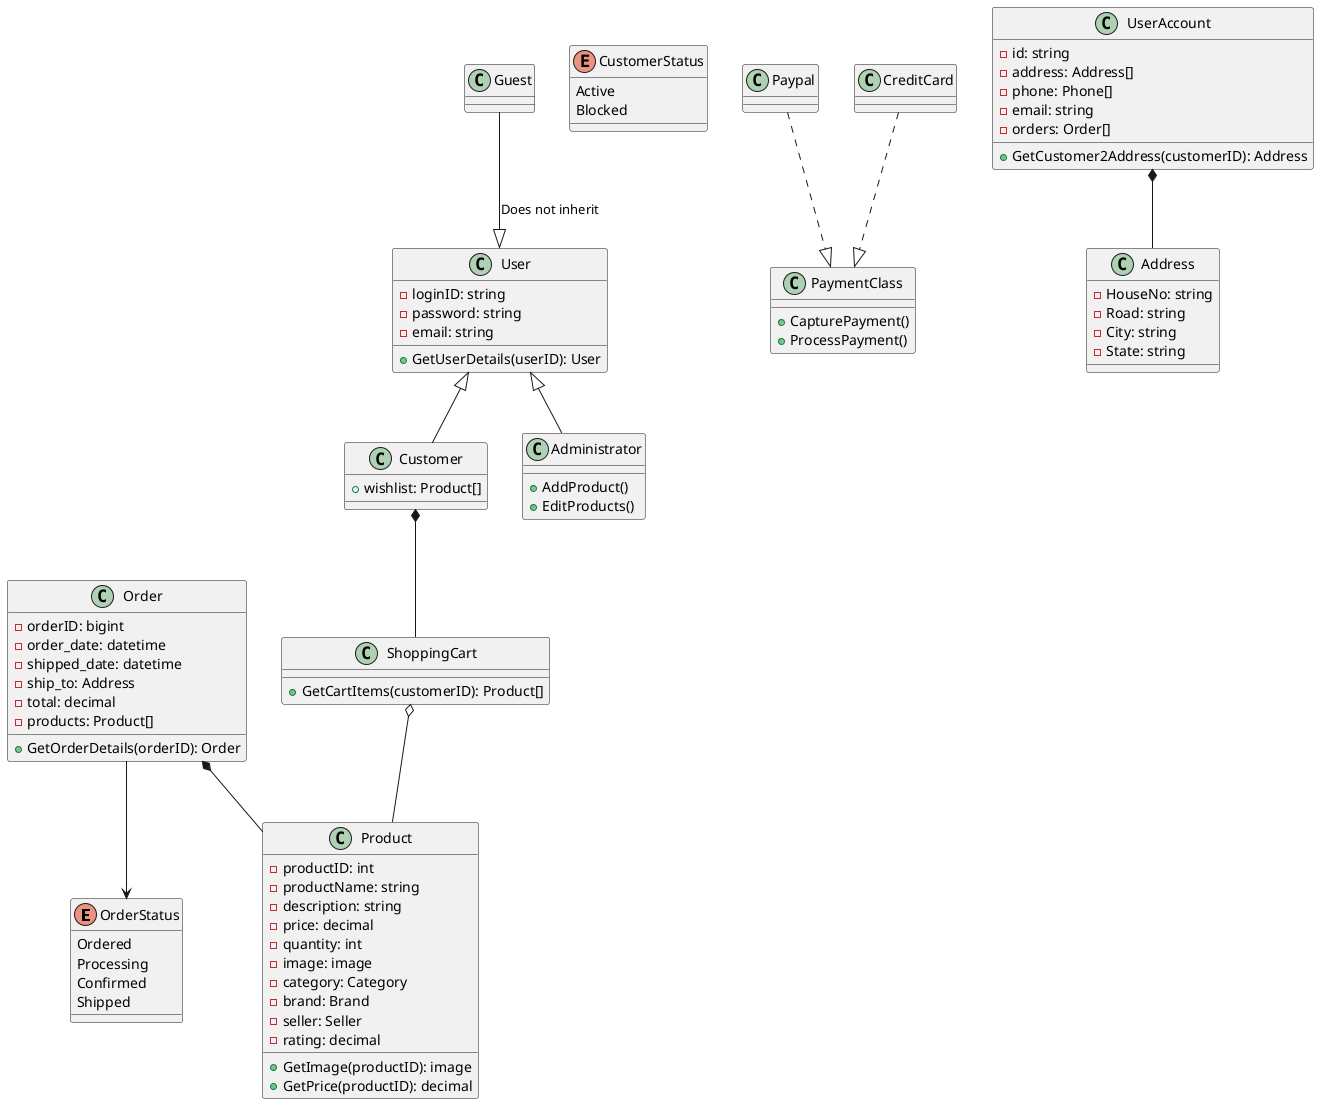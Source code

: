 @startuml
' Định nghĩa enum
enum OrderStatus {
  Ordered
  Processing
  Confirmed
  Shipped
}

enum CustomerStatus {
  Active
  Blocked
}

class User {
  - loginID: string
  - password: string
  - email: string
  + GetUserDetails(userID): User
}

class Customer {
  + wishlist: Product[]
}

class Administrator {
  + AddProduct()
  + EditProducts()
}

class Guest

User <|-- Customer
User <|-- Administrator
Guest --|> User : Does not inherit

class Product {
  - productID: int
  - productName: string
  - description: string
  - price: decimal
  - quantity: int
  - image: image
  - category: Category
  - brand: Brand
  - seller: Seller
  - rating: decimal
  + GetImage(productID): image
  + GetPrice(productID): decimal
}

class ShoppingCart {
  + GetCartItems(customerID): Product[]
}

Customer *-- ShoppingCart
ShoppingCart o-- Product

class Order {
  - orderID: bigint
  - order_date: datetime
  - shipped_date: datetime
  - ship_to: Address
  - total: decimal
  - products: Product[]
  + GetOrderDetails(orderID): Order
}

Order *-- Product
Order --> OrderStatus

class PaymentClass {
  + CapturePayment()
  + ProcessPayment()
}

class Paypal
class CreditCard

Paypal ..|> PaymentClass
CreditCard ..|> PaymentClass

class UserAccount {
  - id: string
  - address: Address[]
  - phone: Phone[]
  - email: string
  - orders: Order[]
  + GetCustomer2Address(customerID): Address
}

class Address {
  - HouseNo: string
  - Road: string
  - City: string
  - State: string
}

UserAccount *-- Address
@enduml
